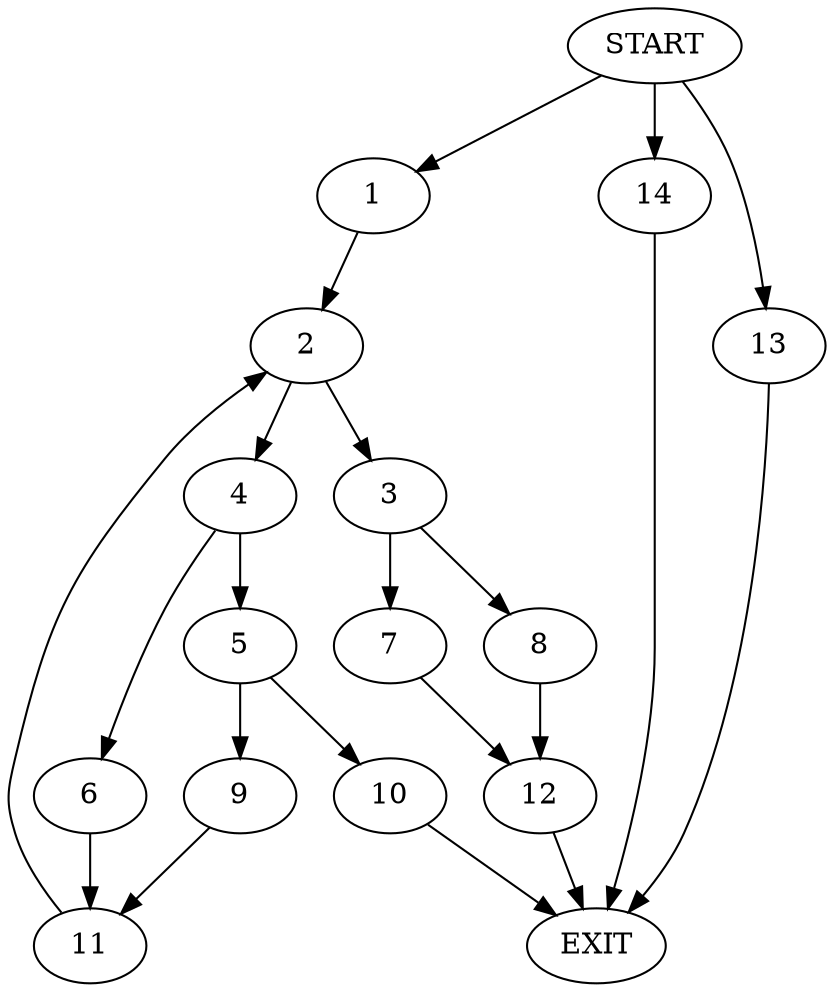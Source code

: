digraph {
0 [label="START"]
15 [label="EXIT"]
0 -> 1
1 -> 2
2 -> 3
2 -> 4
4 -> 5
4 -> 6
3 -> 7
3 -> 8
5 -> 9
5 -> 10
6 -> 11
11 -> 2
10 -> 15
9 -> 11
7 -> 12
8 -> 12
12 -> 15
0 -> 13
13 -> 15
0 -> 14
14 -> 15
}
